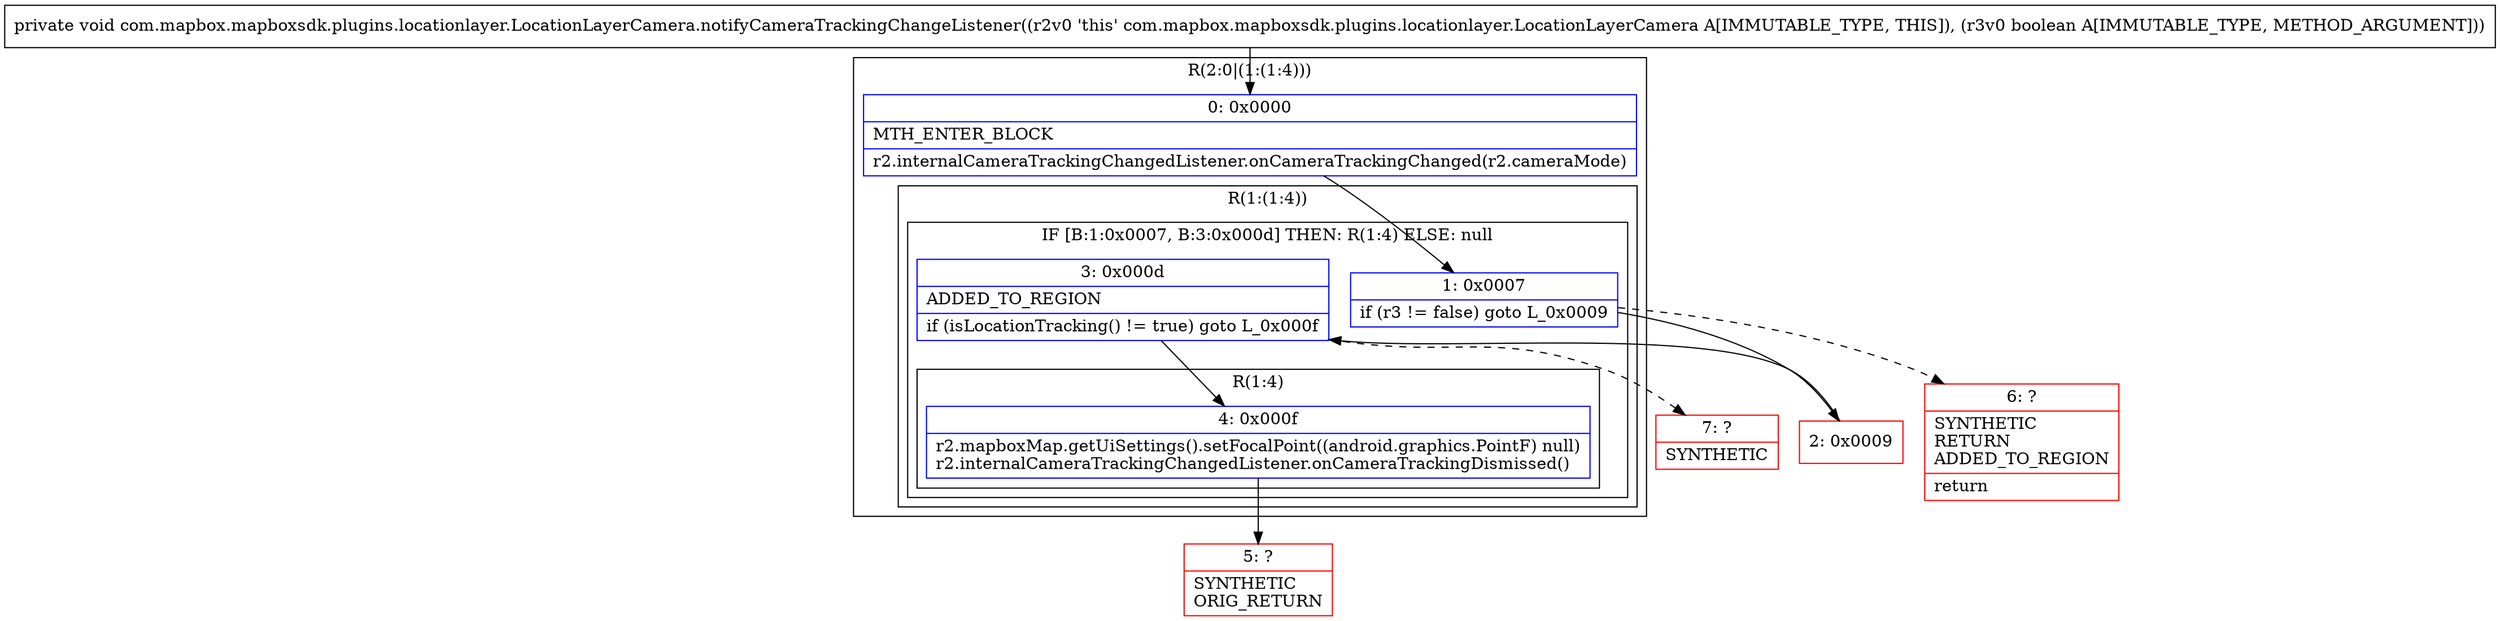 digraph "CFG forcom.mapbox.mapboxsdk.plugins.locationlayer.LocationLayerCamera.notifyCameraTrackingChangeListener(Z)V" {
subgraph cluster_Region_689630219 {
label = "R(2:0|(1:(1:4)))";
node [shape=record,color=blue];
Node_0 [shape=record,label="{0\:\ 0x0000|MTH_ENTER_BLOCK\l|r2.internalCameraTrackingChangedListener.onCameraTrackingChanged(r2.cameraMode)\l}"];
subgraph cluster_Region_1196869783 {
label = "R(1:(1:4))";
node [shape=record,color=blue];
subgraph cluster_IfRegion_233866748 {
label = "IF [B:1:0x0007, B:3:0x000d] THEN: R(1:4) ELSE: null";
node [shape=record,color=blue];
Node_1 [shape=record,label="{1\:\ 0x0007|if (r3 != false) goto L_0x0009\l}"];
Node_3 [shape=record,label="{3\:\ 0x000d|ADDED_TO_REGION\l|if (isLocationTracking() != true) goto L_0x000f\l}"];
subgraph cluster_Region_2090091297 {
label = "R(1:4)";
node [shape=record,color=blue];
Node_4 [shape=record,label="{4\:\ 0x000f|r2.mapboxMap.getUiSettings().setFocalPoint((android.graphics.PointF) null)\lr2.internalCameraTrackingChangedListener.onCameraTrackingDismissed()\l}"];
}
}
}
}
Node_2 [shape=record,color=red,label="{2\:\ 0x0009}"];
Node_5 [shape=record,color=red,label="{5\:\ ?|SYNTHETIC\lORIG_RETURN\l}"];
Node_6 [shape=record,color=red,label="{6\:\ ?|SYNTHETIC\lRETURN\lADDED_TO_REGION\l|return\l}"];
Node_7 [shape=record,color=red,label="{7\:\ ?|SYNTHETIC\l}"];
MethodNode[shape=record,label="{private void com.mapbox.mapboxsdk.plugins.locationlayer.LocationLayerCamera.notifyCameraTrackingChangeListener((r2v0 'this' com.mapbox.mapboxsdk.plugins.locationlayer.LocationLayerCamera A[IMMUTABLE_TYPE, THIS]), (r3v0 boolean A[IMMUTABLE_TYPE, METHOD_ARGUMENT])) }"];
MethodNode -> Node_0;
Node_0 -> Node_1;
Node_1 -> Node_2;
Node_1 -> Node_6[style=dashed];
Node_3 -> Node_4;
Node_3 -> Node_7[style=dashed];
Node_4 -> Node_5;
Node_2 -> Node_3;
}

